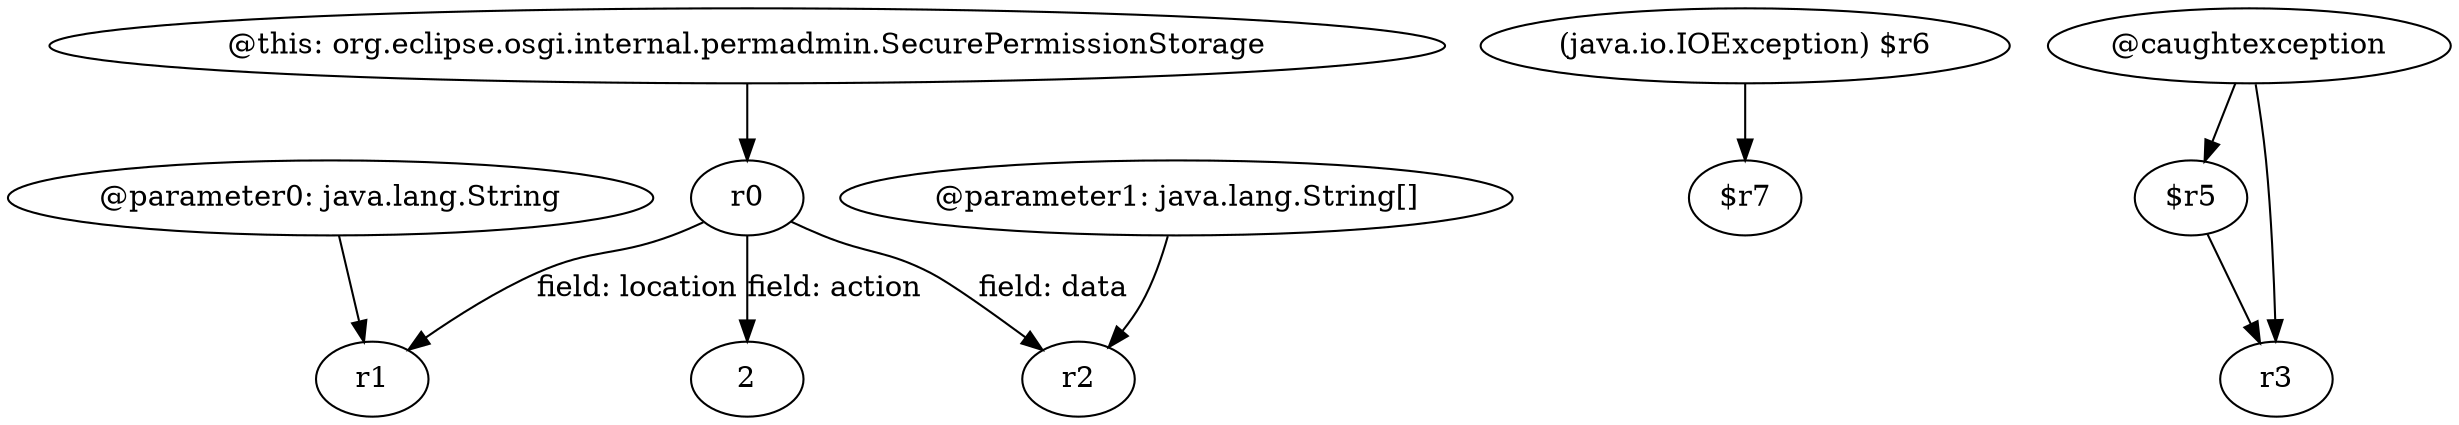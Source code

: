 digraph g {
0[label="r0"]
1[label="r1"]
0->1[label="field: location"]
2[label="(java.io.IOException) $r6"]
3[label="$r7"]
2->3[label=""]
4[label="@caughtexception"]
5[label="$r5"]
4->5[label=""]
6[label="r3"]
5->6[label=""]
7[label="@this: org.eclipse.osgi.internal.permadmin.SecurePermissionStorage"]
7->0[label=""]
8[label="@parameter0: java.lang.String"]
8->1[label=""]
9[label="2"]
0->9[label="field: action"]
4->6[label=""]
10[label="r2"]
0->10[label="field: data"]
11[label="@parameter1: java.lang.String[]"]
11->10[label=""]
}